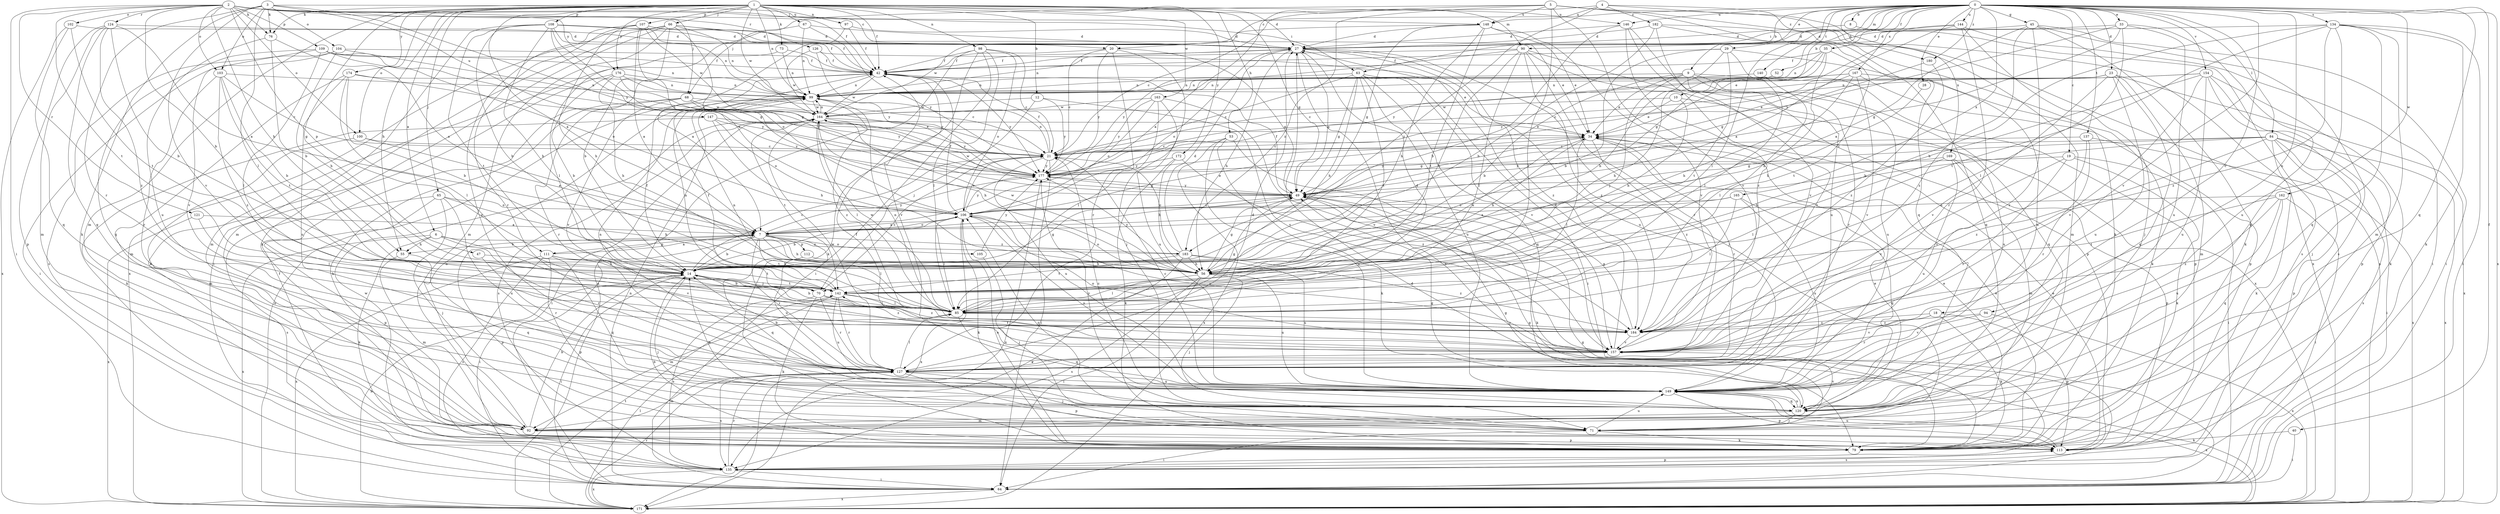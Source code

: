 strict digraph  {
0;
1;
2;
3;
4;
5;
6;
7;
8;
9;
10;
12;
14;
18;
19;
20;
21;
23;
27;
28;
29;
33;
34;
35;
40;
42;
45;
47;
49;
52;
53;
55;
56;
63;
64;
65;
66;
67;
68;
70;
71;
73;
76;
79;
84;
85;
90;
92;
94;
97;
98;
99;
100;
102;
103;
104;
105;
106;
107;
108;
109;
111;
112;
113;
120;
121;
124;
126;
127;
134;
135;
137;
140;
142;
144;
146;
147;
148;
149;
154;
157;
162;
163;
164;
165;
167;
169;
171;
172;
174;
176;
177;
180;
182;
183;
184;
0 -> 8  [label=b];
0 -> 9  [label=b];
0 -> 10  [label=b];
0 -> 18  [label=c];
0 -> 19  [label=c];
0 -> 20  [label=c];
0 -> 23  [label=d];
0 -> 28  [label=e];
0 -> 29  [label=e];
0 -> 33  [label=e];
0 -> 35  [label=f];
0 -> 40  [label=f];
0 -> 45  [label=g];
0 -> 52  [label=h];
0 -> 63  [label=i];
0 -> 84  [label=l];
0 -> 85  [label=l];
0 -> 90  [label=m];
0 -> 94  [label=n];
0 -> 120  [label=q];
0 -> 134  [label=s];
0 -> 137  [label=t];
0 -> 140  [label=t];
0 -> 144  [label=u];
0 -> 146  [label=u];
0 -> 154  [label=v];
0 -> 157  [label=v];
0 -> 162  [label=w];
0 -> 165  [label=x];
0 -> 167  [label=x];
0 -> 169  [label=x];
0 -> 171  [label=x];
0 -> 180  [label=z];
1 -> 6  [label=a];
1 -> 7  [label=a];
1 -> 12  [label=b];
1 -> 27  [label=d];
1 -> 42  [label=f];
1 -> 47  [label=g];
1 -> 49  [label=g];
1 -> 53  [label=h];
1 -> 55  [label=h];
1 -> 65  [label=j];
1 -> 66  [label=j];
1 -> 67  [label=j];
1 -> 73  [label=k];
1 -> 76  [label=k];
1 -> 90  [label=m];
1 -> 92  [label=m];
1 -> 97  [label=n];
1 -> 98  [label=n];
1 -> 99  [label=n];
1 -> 100  [label=o];
1 -> 107  [label=p];
1 -> 108  [label=p];
1 -> 146  [label=u];
1 -> 163  [label=w];
1 -> 164  [label=w];
1 -> 172  [label=y];
1 -> 174  [label=y];
1 -> 176  [label=y];
2 -> 14  [label=b];
2 -> 20  [label=c];
2 -> 42  [label=f];
2 -> 55  [label=h];
2 -> 63  [label=i];
2 -> 64  [label=i];
2 -> 68  [label=j];
2 -> 76  [label=k];
2 -> 100  [label=o];
2 -> 102  [label=o];
2 -> 103  [label=o];
2 -> 109  [label=p];
2 -> 111  [label=p];
2 -> 121  [label=r];
2 -> 124  [label=r];
2 -> 126  [label=r];
2 -> 142  [label=t];
2 -> 176  [label=y];
3 -> 76  [label=k];
3 -> 79  [label=k];
3 -> 85  [label=l];
3 -> 103  [label=o];
3 -> 104  [label=o];
3 -> 127  [label=r];
3 -> 147  [label=u];
3 -> 148  [label=u];
3 -> 157  [label=v];
3 -> 177  [label=y];
4 -> 21  [label=c];
4 -> 148  [label=u];
4 -> 171  [label=x];
4 -> 180  [label=z];
4 -> 182  [label=z];
4 -> 183  [label=z];
5 -> 7  [label=a];
5 -> 68  [label=j];
5 -> 79  [label=k];
5 -> 85  [label=l];
5 -> 120  [label=q];
5 -> 148  [label=u];
5 -> 157  [label=v];
5 -> 171  [label=x];
5 -> 183  [label=z];
6 -> 55  [label=h];
6 -> 79  [label=k];
6 -> 127  [label=r];
6 -> 157  [label=v];
6 -> 171  [label=x];
6 -> 183  [label=z];
7 -> 14  [label=b];
7 -> 55  [label=h];
7 -> 56  [label=h];
7 -> 64  [label=i];
7 -> 85  [label=l];
7 -> 105  [label=o];
7 -> 106  [label=o];
7 -> 111  [label=p];
7 -> 112  [label=p];
7 -> 113  [label=p];
7 -> 127  [label=r];
7 -> 142  [label=t];
7 -> 149  [label=u];
7 -> 177  [label=y];
7 -> 183  [label=z];
8 -> 27  [label=d];
8 -> 135  [label=s];
9 -> 14  [label=b];
9 -> 34  [label=e];
9 -> 70  [label=j];
9 -> 99  [label=n];
9 -> 113  [label=p];
9 -> 120  [label=q];
9 -> 127  [label=r];
9 -> 149  [label=u];
10 -> 34  [label=e];
10 -> 56  [label=h];
10 -> 149  [label=u];
10 -> 164  [label=w];
12 -> 70  [label=j];
12 -> 157  [label=v];
12 -> 164  [label=w];
12 -> 177  [label=y];
14 -> 21  [label=c];
14 -> 49  [label=g];
14 -> 64  [label=i];
14 -> 70  [label=j];
14 -> 71  [label=j];
14 -> 142  [label=t];
18 -> 79  [label=k];
18 -> 113  [label=p];
18 -> 127  [label=r];
18 -> 157  [label=v];
18 -> 184  [label=z];
19 -> 64  [label=i];
19 -> 79  [label=k];
19 -> 127  [label=r];
19 -> 157  [label=v];
19 -> 177  [label=y];
20 -> 21  [label=c];
20 -> 42  [label=f];
20 -> 49  [label=g];
20 -> 71  [label=j];
20 -> 127  [label=r];
20 -> 177  [label=y];
21 -> 42  [label=f];
21 -> 64  [label=i];
21 -> 99  [label=n];
21 -> 149  [label=u];
21 -> 177  [label=y];
23 -> 92  [label=m];
23 -> 99  [label=n];
23 -> 120  [label=q];
23 -> 149  [label=u];
23 -> 157  [label=v];
23 -> 171  [label=x];
23 -> 177  [label=y];
27 -> 42  [label=f];
27 -> 49  [label=g];
27 -> 56  [label=h];
27 -> 71  [label=j];
27 -> 99  [label=n];
27 -> 106  [label=o];
27 -> 135  [label=s];
27 -> 149  [label=u];
27 -> 184  [label=z];
28 -> 56  [label=h];
29 -> 14  [label=b];
29 -> 42  [label=f];
29 -> 56  [label=h];
29 -> 85  [label=l];
29 -> 142  [label=t];
29 -> 149  [label=u];
33 -> 27  [label=d];
33 -> 49  [label=g];
33 -> 85  [label=l];
33 -> 120  [label=q];
33 -> 149  [label=u];
33 -> 177  [label=y];
34 -> 21  [label=c];
34 -> 49  [label=g];
34 -> 56  [label=h];
34 -> 85  [label=l];
34 -> 127  [label=r];
34 -> 184  [label=z];
35 -> 14  [label=b];
35 -> 42  [label=f];
35 -> 49  [label=g];
35 -> 99  [label=n];
35 -> 142  [label=t];
35 -> 177  [label=y];
40 -> 64  [label=i];
40 -> 79  [label=k];
42 -> 99  [label=n];
42 -> 157  [label=v];
42 -> 164  [label=w];
42 -> 177  [label=y];
45 -> 7  [label=a];
45 -> 27  [label=d];
45 -> 64  [label=i];
45 -> 79  [label=k];
45 -> 127  [label=r];
45 -> 135  [label=s];
45 -> 184  [label=z];
47 -> 56  [label=h];
47 -> 127  [label=r];
49 -> 42  [label=f];
49 -> 79  [label=k];
49 -> 106  [label=o];
49 -> 164  [label=w];
49 -> 177  [label=y];
52 -> 56  [label=h];
52 -> 99  [label=n];
53 -> 21  [label=c];
53 -> 79  [label=k];
53 -> 149  [label=u];
53 -> 157  [label=v];
53 -> 171  [label=x];
55 -> 92  [label=m];
55 -> 120  [label=q];
56 -> 34  [label=e];
56 -> 49  [label=g];
56 -> 64  [label=i];
56 -> 71  [label=j];
56 -> 85  [label=l];
56 -> 106  [label=o];
56 -> 135  [label=s];
56 -> 149  [label=u];
56 -> 164  [label=w];
56 -> 177  [label=y];
63 -> 21  [label=c];
63 -> 49  [label=g];
63 -> 56  [label=h];
63 -> 64  [label=i];
63 -> 99  [label=n];
63 -> 120  [label=q];
63 -> 142  [label=t];
63 -> 149  [label=u];
63 -> 157  [label=v];
64 -> 49  [label=g];
64 -> 99  [label=n];
64 -> 171  [label=x];
65 -> 56  [label=h];
65 -> 71  [label=j];
65 -> 106  [label=o];
65 -> 113  [label=p];
65 -> 135  [label=s];
65 -> 149  [label=u];
66 -> 14  [label=b];
66 -> 27  [label=d];
66 -> 42  [label=f];
66 -> 49  [label=g];
66 -> 64  [label=i];
66 -> 79  [label=k];
66 -> 92  [label=m];
66 -> 99  [label=n];
66 -> 171  [label=x];
67 -> 27  [label=d];
67 -> 85  [label=l];
67 -> 99  [label=n];
67 -> 177  [label=y];
68 -> 21  [label=c];
68 -> 79  [label=k];
68 -> 127  [label=r];
68 -> 157  [label=v];
68 -> 164  [label=w];
68 -> 177  [label=y];
70 -> 14  [label=b];
70 -> 21  [label=c];
70 -> 42  [label=f];
70 -> 79  [label=k];
70 -> 85  [label=l];
70 -> 127  [label=r];
70 -> 135  [label=s];
70 -> 184  [label=z];
71 -> 34  [label=e];
71 -> 49  [label=g];
71 -> 64  [label=i];
71 -> 79  [label=k];
71 -> 106  [label=o];
71 -> 149  [label=u];
73 -> 42  [label=f];
73 -> 92  [label=m];
73 -> 99  [label=n];
76 -> 7  [label=a];
76 -> 14  [label=b];
76 -> 149  [label=u];
79 -> 14  [label=b];
79 -> 34  [label=e];
79 -> 49  [label=g];
79 -> 106  [label=o];
84 -> 21  [label=c];
84 -> 49  [label=g];
84 -> 56  [label=h];
84 -> 64  [label=i];
84 -> 79  [label=k];
84 -> 113  [label=p];
84 -> 135  [label=s];
84 -> 171  [label=x];
84 -> 184  [label=z];
85 -> 14  [label=b];
85 -> 27  [label=d];
85 -> 42  [label=f];
85 -> 49  [label=g];
85 -> 99  [label=n];
85 -> 120  [label=q];
85 -> 164  [label=w];
85 -> 184  [label=z];
90 -> 42  [label=f];
90 -> 56  [label=h];
90 -> 85  [label=l];
90 -> 113  [label=p];
90 -> 127  [label=r];
90 -> 171  [label=x];
90 -> 177  [label=y];
90 -> 184  [label=z];
92 -> 14  [label=b];
92 -> 34  [label=e];
92 -> 99  [label=n];
92 -> 113  [label=p];
94 -> 157  [label=v];
94 -> 171  [label=x];
94 -> 184  [label=z];
97 -> 7  [label=a];
97 -> 27  [label=d];
97 -> 42  [label=f];
98 -> 21  [label=c];
98 -> 42  [label=f];
98 -> 64  [label=i];
98 -> 79  [label=k];
98 -> 85  [label=l];
98 -> 106  [label=o];
98 -> 171  [label=x];
99 -> 164  [label=w];
99 -> 184  [label=z];
100 -> 7  [label=a];
100 -> 21  [label=c];
100 -> 92  [label=m];
102 -> 27  [label=d];
102 -> 120  [label=q];
102 -> 142  [label=t];
102 -> 171  [label=x];
103 -> 14  [label=b];
103 -> 21  [label=c];
103 -> 99  [label=n];
103 -> 127  [label=r];
103 -> 142  [label=t];
103 -> 184  [label=z];
104 -> 21  [label=c];
104 -> 42  [label=f];
104 -> 56  [label=h];
104 -> 64  [label=i];
104 -> 135  [label=s];
105 -> 71  [label=j];
105 -> 177  [label=y];
106 -> 7  [label=a];
106 -> 14  [label=b];
106 -> 21  [label=c];
106 -> 34  [label=e];
106 -> 42  [label=f];
106 -> 79  [label=k];
106 -> 85  [label=l];
106 -> 149  [label=u];
106 -> 157  [label=v];
106 -> 171  [label=x];
106 -> 177  [label=y];
107 -> 7  [label=a];
107 -> 27  [label=d];
107 -> 42  [label=f];
107 -> 56  [label=h];
107 -> 106  [label=o];
107 -> 127  [label=r];
107 -> 149  [label=u];
107 -> 164  [label=w];
108 -> 14  [label=b];
108 -> 27  [label=d];
108 -> 34  [label=e];
108 -> 49  [label=g];
108 -> 56  [label=h];
108 -> 92  [label=m];
108 -> 99  [label=n];
108 -> 106  [label=o];
108 -> 142  [label=t];
109 -> 21  [label=c];
109 -> 42  [label=f];
109 -> 85  [label=l];
109 -> 99  [label=n];
109 -> 106  [label=o];
109 -> 120  [label=q];
109 -> 157  [label=v];
111 -> 7  [label=a];
111 -> 14  [label=b];
111 -> 113  [label=p];
111 -> 120  [label=q];
111 -> 135  [label=s];
111 -> 142  [label=t];
111 -> 171  [label=x];
112 -> 56  [label=h];
112 -> 120  [label=q];
113 -> 34  [label=e];
113 -> 135  [label=s];
113 -> 149  [label=u];
120 -> 14  [label=b];
120 -> 21  [label=c];
120 -> 49  [label=g];
120 -> 71  [label=j];
120 -> 92  [label=m];
120 -> 149  [label=u];
120 -> 157  [label=v];
120 -> 177  [label=y];
121 -> 7  [label=a];
121 -> 85  [label=l];
121 -> 171  [label=x];
124 -> 7  [label=a];
124 -> 14  [label=b];
124 -> 27  [label=d];
124 -> 92  [label=m];
124 -> 113  [label=p];
124 -> 120  [label=q];
124 -> 184  [label=z];
126 -> 34  [label=e];
126 -> 42  [label=f];
126 -> 164  [label=w];
126 -> 177  [label=y];
127 -> 14  [label=b];
127 -> 27  [label=d];
127 -> 71  [label=j];
127 -> 85  [label=l];
127 -> 92  [label=m];
127 -> 99  [label=n];
127 -> 113  [label=p];
127 -> 135  [label=s];
127 -> 149  [label=u];
127 -> 164  [label=w];
134 -> 27  [label=d];
134 -> 56  [label=h];
134 -> 64  [label=i];
134 -> 79  [label=k];
134 -> 92  [label=m];
134 -> 120  [label=q];
134 -> 142  [label=t];
134 -> 149  [label=u];
134 -> 184  [label=z];
135 -> 42  [label=f];
135 -> 64  [label=i];
135 -> 113  [label=p];
135 -> 127  [label=r];
135 -> 164  [label=w];
135 -> 171  [label=x];
137 -> 21  [label=c];
137 -> 127  [label=r];
137 -> 157  [label=v];
137 -> 171  [label=x];
140 -> 85  [label=l];
140 -> 99  [label=n];
142 -> 85  [label=l];
142 -> 92  [label=m];
142 -> 99  [label=n];
142 -> 127  [label=r];
142 -> 149  [label=u];
142 -> 184  [label=z];
144 -> 7  [label=a];
144 -> 27  [label=d];
144 -> 34  [label=e];
144 -> 64  [label=i];
144 -> 71  [label=j];
144 -> 127  [label=r];
146 -> 14  [label=b];
146 -> 27  [label=d];
146 -> 127  [label=r];
146 -> 149  [label=u];
146 -> 184  [label=z];
147 -> 34  [label=e];
147 -> 56  [label=h];
147 -> 79  [label=k];
147 -> 106  [label=o];
147 -> 177  [label=y];
148 -> 27  [label=d];
148 -> 34  [label=e];
148 -> 49  [label=g];
148 -> 56  [label=h];
148 -> 142  [label=t];
148 -> 157  [label=v];
148 -> 164  [label=w];
149 -> 21  [label=c];
149 -> 42  [label=f];
149 -> 113  [label=p];
149 -> 120  [label=q];
149 -> 171  [label=x];
154 -> 14  [label=b];
154 -> 21  [label=c];
154 -> 71  [label=j];
154 -> 79  [label=k];
154 -> 99  [label=n];
154 -> 113  [label=p];
154 -> 149  [label=u];
154 -> 157  [label=v];
157 -> 27  [label=d];
157 -> 106  [label=o];
157 -> 127  [label=r];
157 -> 142  [label=t];
162 -> 64  [label=i];
162 -> 106  [label=o];
162 -> 120  [label=q];
162 -> 142  [label=t];
162 -> 149  [label=u];
162 -> 184  [label=z];
163 -> 85  [label=l];
163 -> 106  [label=o];
163 -> 149  [label=u];
163 -> 157  [label=v];
163 -> 164  [label=w];
163 -> 177  [label=y];
164 -> 34  [label=e];
164 -> 56  [label=h];
164 -> 64  [label=i];
164 -> 85  [label=l];
164 -> 99  [label=n];
164 -> 135  [label=s];
164 -> 142  [label=t];
164 -> 177  [label=y];
165 -> 7  [label=a];
165 -> 85  [label=l];
165 -> 106  [label=o];
165 -> 120  [label=q];
165 -> 149  [label=u];
167 -> 21  [label=c];
167 -> 34  [label=e];
167 -> 56  [label=h];
167 -> 79  [label=k];
167 -> 99  [label=n];
167 -> 113  [label=p];
167 -> 157  [label=v];
169 -> 85  [label=l];
169 -> 92  [label=m];
169 -> 113  [label=p];
169 -> 149  [label=u];
169 -> 177  [label=y];
171 -> 14  [label=b];
171 -> 27  [label=d];
171 -> 85  [label=l];
171 -> 99  [label=n];
171 -> 127  [label=r];
171 -> 142  [label=t];
172 -> 56  [label=h];
172 -> 79  [label=k];
172 -> 177  [label=y];
172 -> 184  [label=z];
174 -> 14  [label=b];
174 -> 85  [label=l];
174 -> 92  [label=m];
174 -> 99  [label=n];
174 -> 149  [label=u];
174 -> 177  [label=y];
176 -> 14  [label=b];
176 -> 21  [label=c];
176 -> 56  [label=h];
176 -> 79  [label=k];
176 -> 99  [label=n];
176 -> 177  [label=y];
177 -> 49  [label=g];
177 -> 171  [label=x];
180 -> 49  [label=g];
180 -> 184  [label=z];
182 -> 14  [label=b];
182 -> 27  [label=d];
182 -> 92  [label=m];
182 -> 120  [label=q];
182 -> 157  [label=v];
183 -> 21  [label=c];
183 -> 27  [label=d];
183 -> 56  [label=h];
183 -> 135  [label=s];
183 -> 142  [label=t];
183 -> 149  [label=u];
183 -> 184  [label=z];
184 -> 49  [label=g];
184 -> 99  [label=n];
184 -> 157  [label=v];
}
